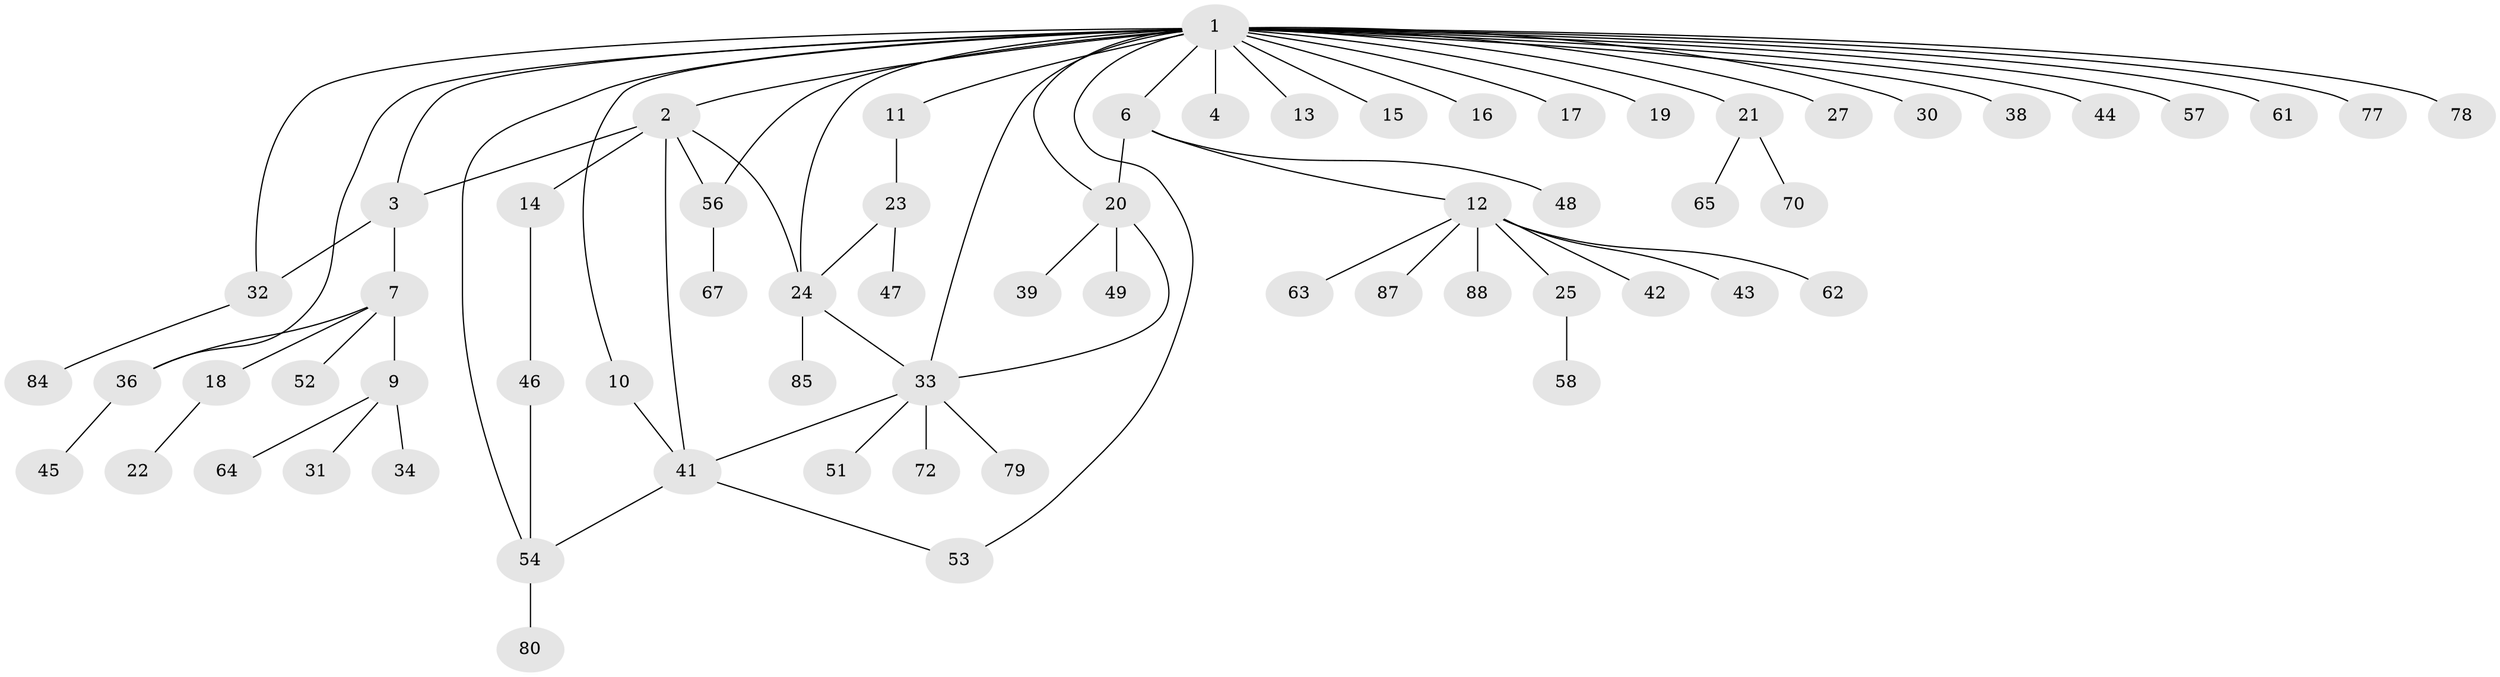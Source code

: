 // original degree distribution, {28: 0.011363636363636364, 6: 0.045454545454545456, 5: 0.03409090909090909, 1: 0.5340909090909091, 3: 0.125, 4: 0.045454545454545456, 2: 0.19318181818181818, 9: 0.011363636363636364}
// Generated by graph-tools (version 1.1) at 2025/11/02/27/25 16:11:13]
// undirected, 64 vertices, 77 edges
graph export_dot {
graph [start="1"]
  node [color=gray90,style=filled];
  1 [super="+8"];
  2 [super="+5"];
  3 [super="+83"];
  4;
  6;
  7 [super="+29"];
  9 [super="+26"];
  10 [super="+59"];
  11;
  12 [super="+66"];
  13;
  14 [super="+28"];
  15;
  16;
  17;
  18;
  19;
  20 [super="+40"];
  21 [super="+35"];
  22 [super="+50"];
  23 [super="+73"];
  24 [super="+37"];
  25 [super="+71"];
  27;
  30;
  31;
  32 [super="+75"];
  33 [super="+69"];
  34;
  36;
  38;
  39;
  41 [super="+55"];
  42 [super="+76"];
  43;
  44 [super="+68"];
  45;
  46;
  47;
  48;
  49;
  51;
  52;
  53;
  54 [super="+60"];
  56 [super="+74"];
  57;
  58;
  61 [super="+81"];
  62;
  63;
  64;
  65 [super="+86"];
  67;
  70;
  72 [super="+82"];
  77;
  78;
  79;
  80;
  84;
  85;
  87;
  88;
  1 -- 2;
  1 -- 3;
  1 -- 4;
  1 -- 6;
  1 -- 10;
  1 -- 11;
  1 -- 13;
  1 -- 15;
  1 -- 16;
  1 -- 17;
  1 -- 19;
  1 -- 20;
  1 -- 21;
  1 -- 24;
  1 -- 27;
  1 -- 32 [weight=2];
  1 -- 33;
  1 -- 36;
  1 -- 38;
  1 -- 44;
  1 -- 53;
  1 -- 54;
  1 -- 56;
  1 -- 57;
  1 -- 61;
  1 -- 77;
  1 -- 78;
  1 -- 30;
  2 -- 3;
  2 -- 14 [weight=2];
  2 -- 24;
  2 -- 56;
  2 -- 41;
  3 -- 7;
  3 -- 32;
  6 -- 12;
  6 -- 20;
  6 -- 48;
  7 -- 9;
  7 -- 18;
  7 -- 52;
  7 -- 36;
  9 -- 31;
  9 -- 34;
  9 -- 64;
  10 -- 41;
  11 -- 23;
  12 -- 25;
  12 -- 42;
  12 -- 43;
  12 -- 62;
  12 -- 63;
  12 -- 87;
  12 -- 88;
  14 -- 46;
  18 -- 22;
  20 -- 39;
  20 -- 49;
  20 -- 33;
  21 -- 65;
  21 -- 70;
  23 -- 24;
  23 -- 47;
  24 -- 33;
  24 -- 85;
  25 -- 58;
  32 -- 84;
  33 -- 51;
  33 -- 72;
  33 -- 41;
  33 -- 79;
  36 -- 45;
  41 -- 54;
  41 -- 53;
  46 -- 54;
  54 -- 80;
  56 -- 67;
}
